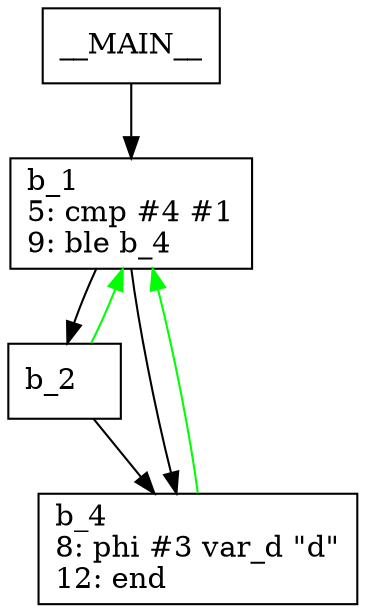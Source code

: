 digraph Computation {
node [shape=box];
__MAIN__ -> b_1;
b_1 [label="b_1\l5: cmp #4 #1\l9: ble b_4\l"]
b_1 -> b_2;
b_2 [label="b_2\l"]
b_2 -> b_4;
b_4 [label="b_4\l8: phi #3 var_d \"d\"\l12: end\l"]
b_4 -> b_1[color="green"];
b_2 -> b_1[color="green"];
b_1 -> b_4;
}